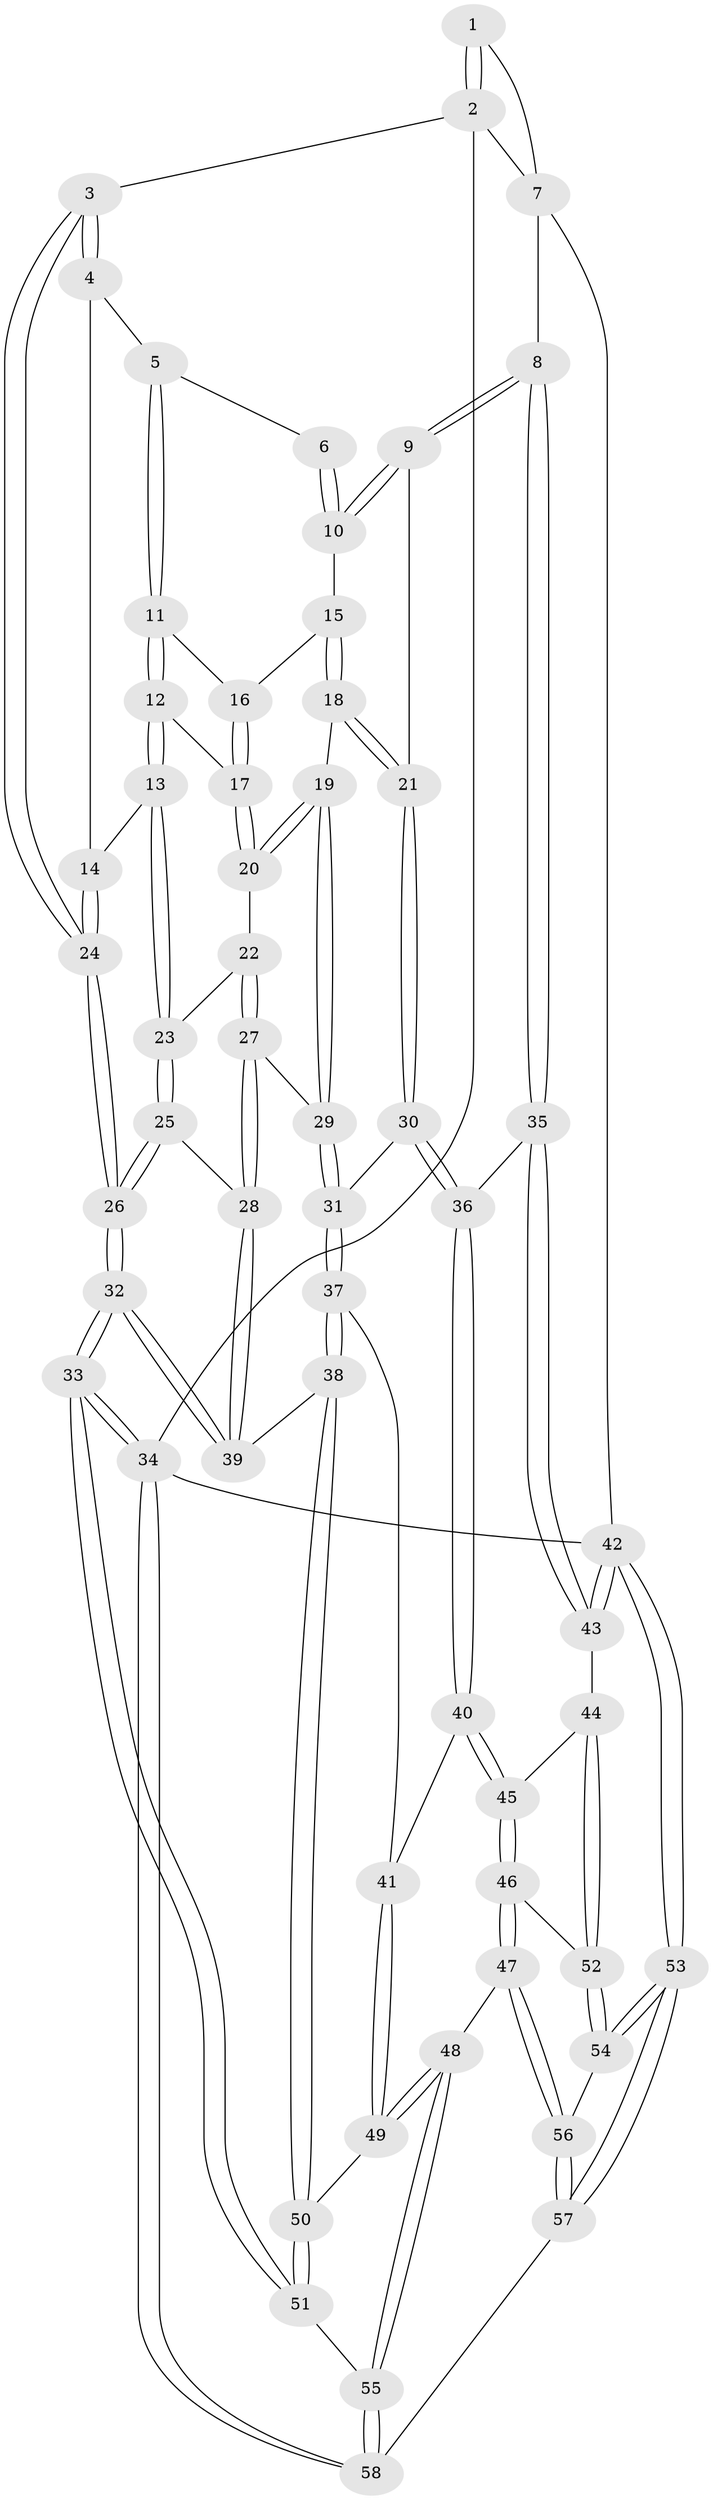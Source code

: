 // Generated by graph-tools (version 1.1) at 2025/27/03/09/25 03:27:09]
// undirected, 58 vertices, 142 edges
graph export_dot {
graph [start="1"]
  node [color=gray90,style=filled];
  1 [pos="+0.35493544413914085+0"];
  2 [pos="+0+0"];
  3 [pos="+0+0"];
  4 [pos="+0.13100940289967714+0.046855795172142514"];
  5 [pos="+0.22339433612231863+0.05725128686145381"];
  6 [pos="+0.35258143199004205+0"];
  7 [pos="+1+0"];
  8 [pos="+1+0.09768627519321149"];
  9 [pos="+0.6351105453342095+0.1943021234498338"];
  10 [pos="+0.41285277014068067+0.03785965592779058"];
  11 [pos="+0.22623957751238943+0.07734040840845732"];
  12 [pos="+0.18538388581609225+0.1777997826107661"];
  13 [pos="+0.1535554815133566+0.19180847010793806"];
  14 [pos="+0.14319062261696872+0.18582149732123923"];
  15 [pos="+0.3656452122115521+0.1171198293895989"];
  16 [pos="+0.30900827138570547+0.12535959969226862"];
  17 [pos="+0.26399141869593745+0.2082799195629564"];
  18 [pos="+0.3919069588604904+0.2639291618281877"];
  19 [pos="+0.37683581902761965+0.2661589666935704"];
  20 [pos="+0.29760345131105986+0.24732758631001442"];
  21 [pos="+0.4972009221805737+0.3039714364849875"];
  22 [pos="+0.24301559637260242+0.29688840041318687"];
  23 [pos="+0.14958782907019105+0.223409869868583"];
  24 [pos="+0+0.010269120591304382"];
  25 [pos="+0.11153263160564336+0.3224424353118035"];
  26 [pos="+0+0.14571130114811984"];
  27 [pos="+0.21087712265198033+0.3695490973075352"];
  28 [pos="+0.13500964513305252+0.3808867344032745"];
  29 [pos="+0.27525626803549064+0.39834279512237236"];
  30 [pos="+0.49161398385718263+0.35547344107945605"];
  31 [pos="+0.29752550377509174+0.43223136492976844"];
  32 [pos="+0+0.5838731475133113"];
  33 [pos="+0+0.7985662685187561"];
  34 [pos="+0+1"];
  35 [pos="+0.987344614992198+0.3223701723788865"];
  36 [pos="+0.5178067751374754+0.5268999625309824"];
  37 [pos="+0.3094335490621932+0.5862637172350241"];
  38 [pos="+0.2630970068060782+0.619844029815705"];
  39 [pos="+0.07404873632248998+0.5046668747800799"];
  40 [pos="+0.5145913677435282+0.5383059254401107"];
  41 [pos="+0.3986200808615372+0.574896618009624"];
  42 [pos="+1+1"];
  43 [pos="+1+0.4769231418737253"];
  44 [pos="+0.9920531624923903+0.4935405754678911"];
  45 [pos="+0.5709837042117484+0.6152881761045011"];
  46 [pos="+0.6195182049415429+0.7933022368832123"];
  47 [pos="+0.5949633734921732+0.8274690843482649"];
  48 [pos="+0.5134987484260004+0.8400404771125457"];
  49 [pos="+0.44182626453381996+0.7428541581165219"];
  50 [pos="+0.2561141186271878+0.6641336886028666"];
  51 [pos="+0.21945853464675477+0.7978081557253642"];
  52 [pos="+0.8191870294422531+0.7590364768208052"];
  53 [pos="+1+1"];
  54 [pos="+1+1"];
  55 [pos="+0.3043436683867701+0.9281723215240186"];
  56 [pos="+0.5961283365188895+0.8315511836124948"];
  57 [pos="+0.6384302269186882+1"];
  58 [pos="+0.26979743331201156+1"];
  1 -- 2;
  1 -- 2;
  1 -- 7;
  2 -- 3;
  2 -- 7;
  2 -- 34;
  3 -- 4;
  3 -- 4;
  3 -- 24;
  3 -- 24;
  4 -- 5;
  4 -- 14;
  5 -- 6;
  5 -- 11;
  5 -- 11;
  6 -- 10;
  6 -- 10;
  7 -- 8;
  7 -- 42;
  8 -- 9;
  8 -- 9;
  8 -- 35;
  8 -- 35;
  9 -- 10;
  9 -- 10;
  9 -- 21;
  10 -- 15;
  11 -- 12;
  11 -- 12;
  11 -- 16;
  12 -- 13;
  12 -- 13;
  12 -- 17;
  13 -- 14;
  13 -- 23;
  13 -- 23;
  14 -- 24;
  14 -- 24;
  15 -- 16;
  15 -- 18;
  15 -- 18;
  16 -- 17;
  16 -- 17;
  17 -- 20;
  17 -- 20;
  18 -- 19;
  18 -- 21;
  18 -- 21;
  19 -- 20;
  19 -- 20;
  19 -- 29;
  19 -- 29;
  20 -- 22;
  21 -- 30;
  21 -- 30;
  22 -- 23;
  22 -- 27;
  22 -- 27;
  23 -- 25;
  23 -- 25;
  24 -- 26;
  24 -- 26;
  25 -- 26;
  25 -- 26;
  25 -- 28;
  26 -- 32;
  26 -- 32;
  27 -- 28;
  27 -- 28;
  27 -- 29;
  28 -- 39;
  28 -- 39;
  29 -- 31;
  29 -- 31;
  30 -- 31;
  30 -- 36;
  30 -- 36;
  31 -- 37;
  31 -- 37;
  32 -- 33;
  32 -- 33;
  32 -- 39;
  32 -- 39;
  33 -- 34;
  33 -- 34;
  33 -- 51;
  33 -- 51;
  34 -- 58;
  34 -- 58;
  34 -- 42;
  35 -- 36;
  35 -- 43;
  35 -- 43;
  36 -- 40;
  36 -- 40;
  37 -- 38;
  37 -- 38;
  37 -- 41;
  38 -- 39;
  38 -- 50;
  38 -- 50;
  40 -- 41;
  40 -- 45;
  40 -- 45;
  41 -- 49;
  41 -- 49;
  42 -- 43;
  42 -- 43;
  42 -- 53;
  42 -- 53;
  43 -- 44;
  44 -- 45;
  44 -- 52;
  44 -- 52;
  45 -- 46;
  45 -- 46;
  46 -- 47;
  46 -- 47;
  46 -- 52;
  47 -- 48;
  47 -- 56;
  47 -- 56;
  48 -- 49;
  48 -- 49;
  48 -- 55;
  48 -- 55;
  49 -- 50;
  50 -- 51;
  50 -- 51;
  51 -- 55;
  52 -- 54;
  52 -- 54;
  53 -- 54;
  53 -- 54;
  53 -- 57;
  53 -- 57;
  54 -- 56;
  55 -- 58;
  55 -- 58;
  56 -- 57;
  56 -- 57;
  57 -- 58;
}
